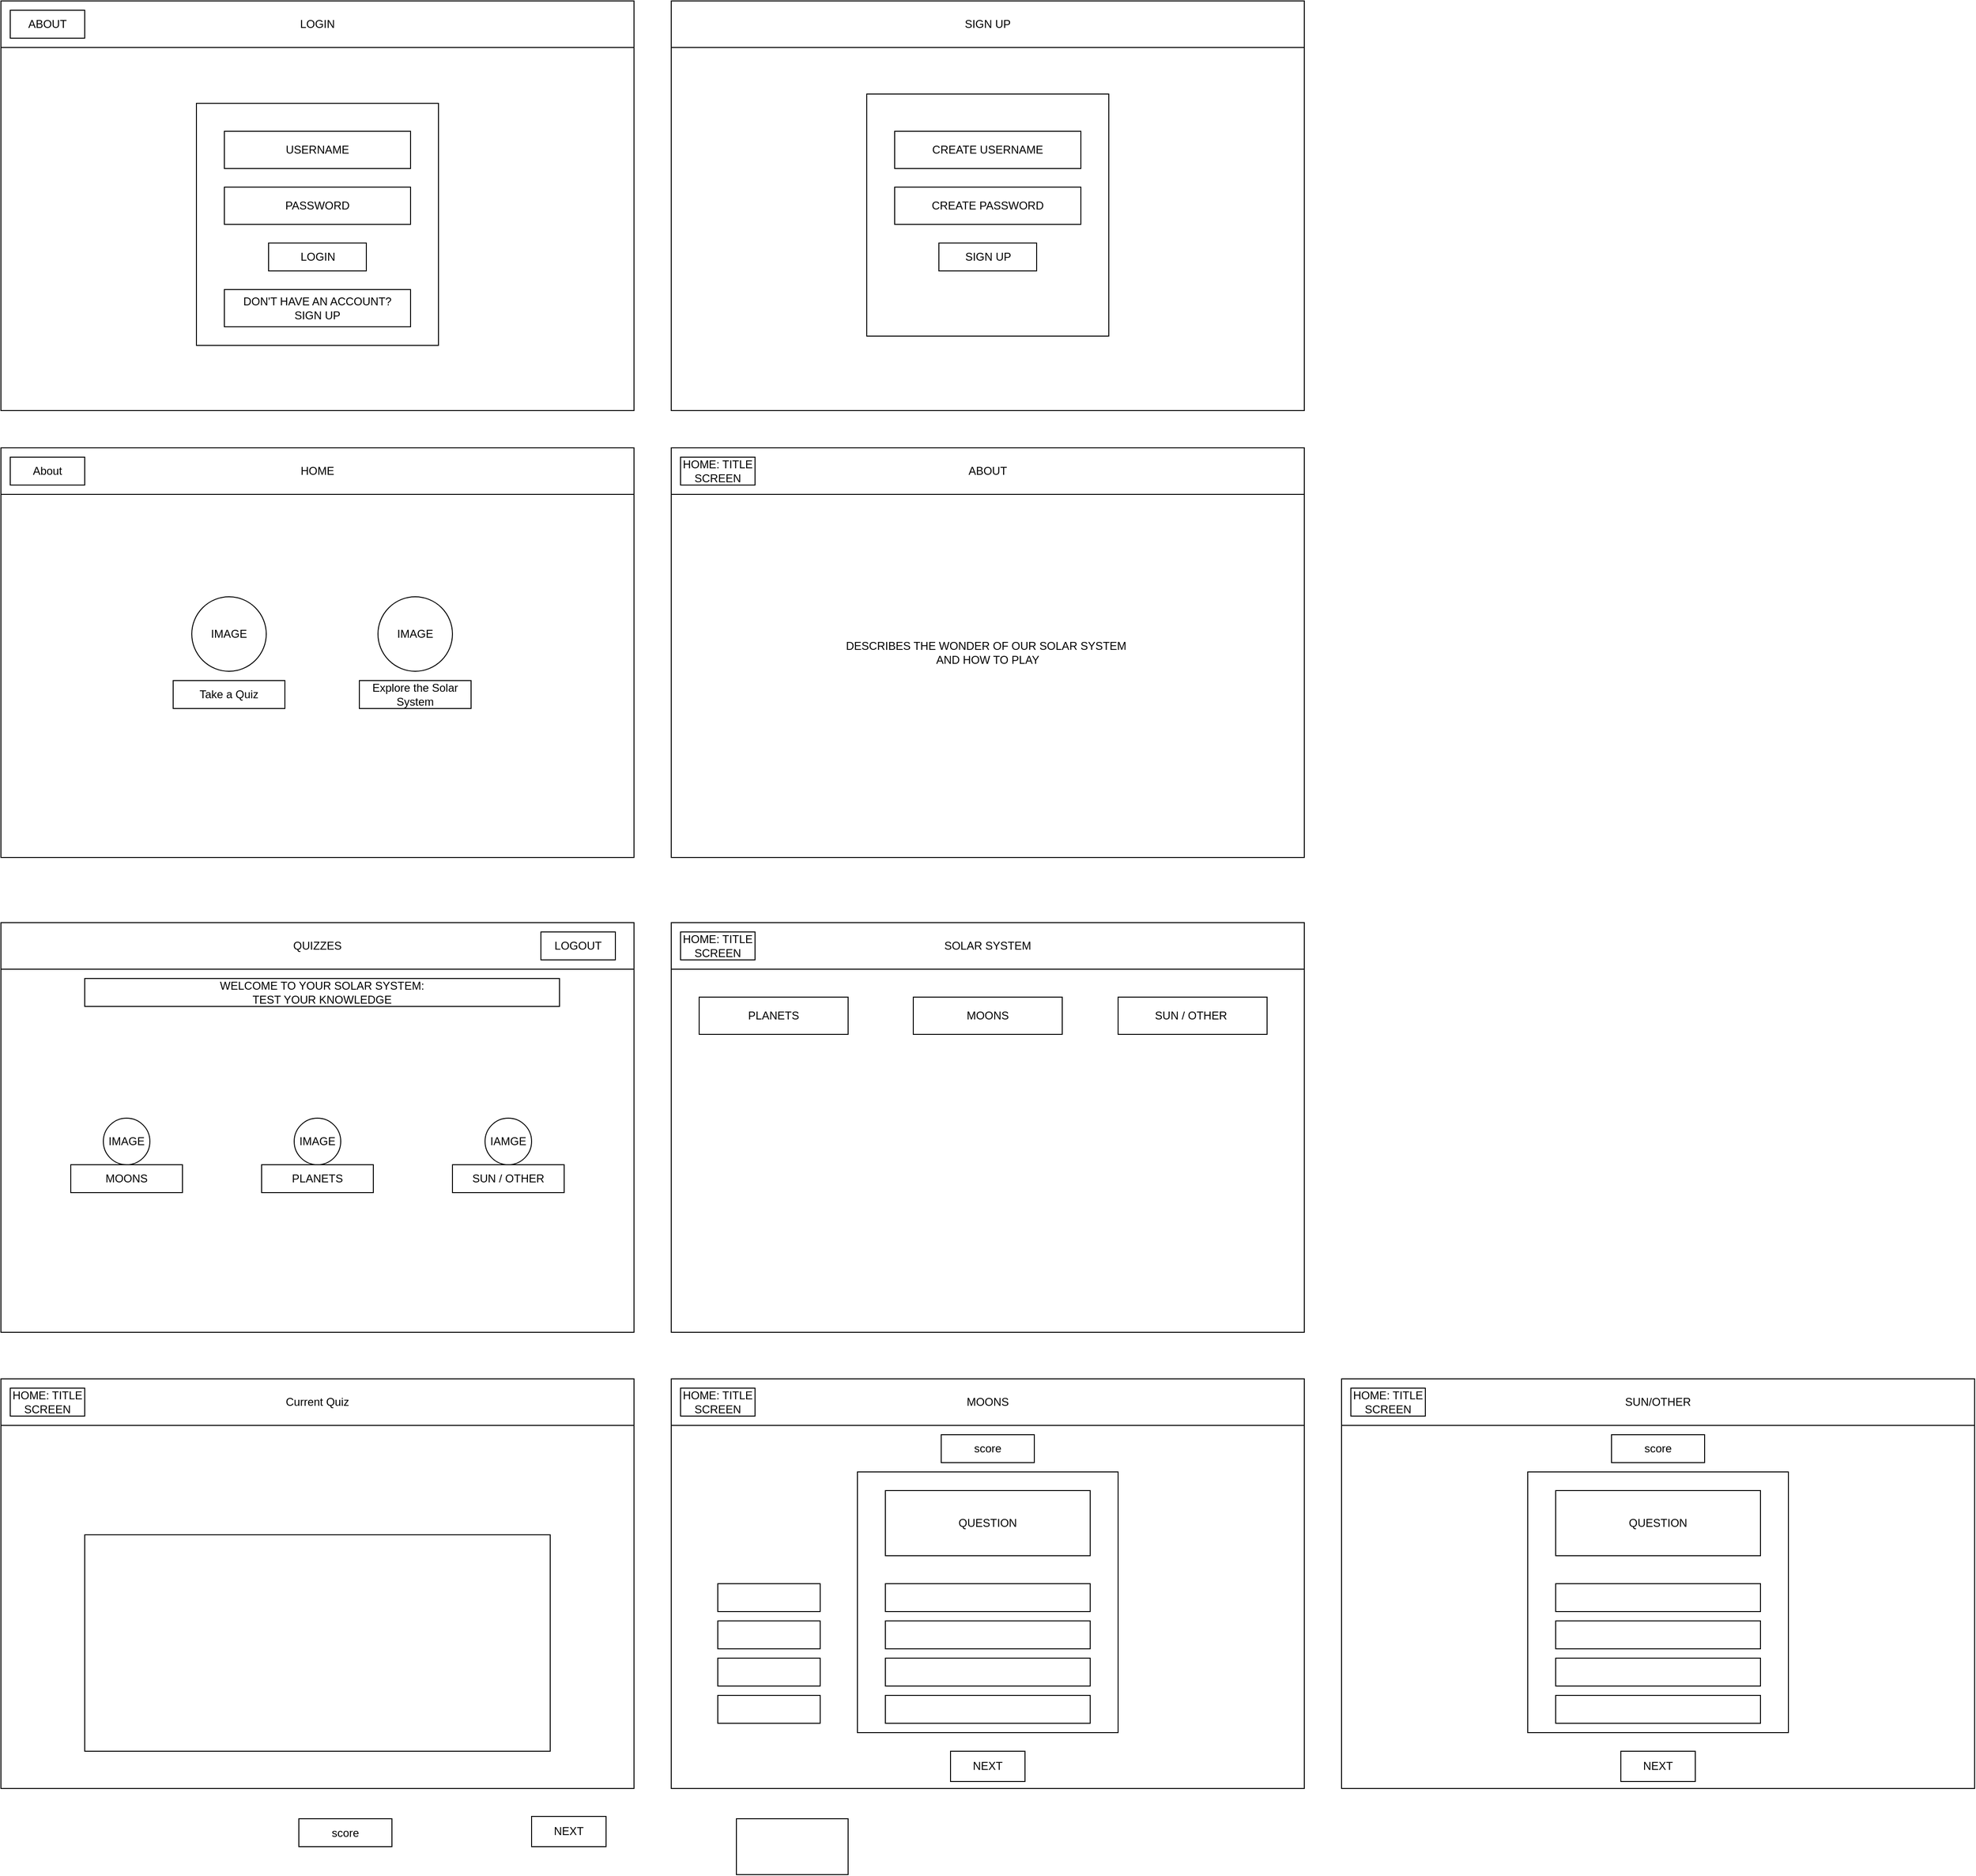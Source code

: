 <mxfile>
    <diagram id="eoKHpXvbKu-9oEBP35xx" name="Page-1">
        <mxGraphModel dx="1338" dy="866" grid="1" gridSize="10" guides="1" tooltips="1" connect="1" arrows="1" fold="1" page="1" pageScale="1" pageWidth="850" pageHeight="1100" math="0" shadow="0">
            <root>
                <mxCell id="0"/>
                <mxCell id="1" parent="0"/>
                <mxCell id="3" value="" style="rounded=0;whiteSpace=wrap;html=1;" parent="1" vertex="1">
                    <mxGeometry x="80" y="40" width="680" height="440" as="geometry"/>
                </mxCell>
                <mxCell id="4" value="LOGIN" style="rounded=0;whiteSpace=wrap;html=1;" parent="1" vertex="1">
                    <mxGeometry x="80" y="40" width="680" height="50" as="geometry"/>
                </mxCell>
                <mxCell id="5" value="" style="whiteSpace=wrap;html=1;aspect=fixed;" parent="1" vertex="1">
                    <mxGeometry x="290" y="150" width="260" height="260" as="geometry"/>
                </mxCell>
                <mxCell id="6" value="USERNAME" style="rounded=0;whiteSpace=wrap;html=1;" parent="1" vertex="1">
                    <mxGeometry x="320" y="180" width="200" height="40" as="geometry"/>
                </mxCell>
                <mxCell id="7" value="PASSWORD" style="rounded=0;whiteSpace=wrap;html=1;" parent="1" vertex="1">
                    <mxGeometry x="320" y="240" width="200" height="40" as="geometry"/>
                </mxCell>
                <mxCell id="8" value="LOGIN" style="rounded=0;whiteSpace=wrap;html=1;" parent="1" vertex="1">
                    <mxGeometry x="367.5" y="300" width="105" height="30" as="geometry"/>
                </mxCell>
                <mxCell id="11" value="DON'T HAVE AN ACCOUNT? &lt;br&gt;SIGN UP" style="rounded=0;whiteSpace=wrap;html=1;" parent="1" vertex="1">
                    <mxGeometry x="320" y="350" width="200" height="40" as="geometry"/>
                </mxCell>
                <mxCell id="12" value="" style="rounded=0;whiteSpace=wrap;html=1;" parent="1" vertex="1">
                    <mxGeometry x="800" y="40" width="680" height="440" as="geometry"/>
                </mxCell>
                <mxCell id="13" value="SIGN UP" style="rounded=0;whiteSpace=wrap;html=1;" parent="1" vertex="1">
                    <mxGeometry x="800" y="40" width="680" height="50" as="geometry"/>
                </mxCell>
                <mxCell id="14" value="" style="whiteSpace=wrap;html=1;aspect=fixed;" parent="1" vertex="1">
                    <mxGeometry x="1010" y="140" width="260" height="260" as="geometry"/>
                </mxCell>
                <mxCell id="15" value="CREATE USERNAME" style="rounded=0;whiteSpace=wrap;html=1;" parent="1" vertex="1">
                    <mxGeometry x="1040" y="180" width="200" height="40" as="geometry"/>
                </mxCell>
                <mxCell id="16" value="CREATE PASSWORD" style="rounded=0;whiteSpace=wrap;html=1;" parent="1" vertex="1">
                    <mxGeometry x="1040" y="240" width="200" height="40" as="geometry"/>
                </mxCell>
                <mxCell id="17" value="SIGN UP" style="rounded=0;whiteSpace=wrap;html=1;" parent="1" vertex="1">
                    <mxGeometry x="1087.5" y="300" width="105" height="30" as="geometry"/>
                </mxCell>
                <mxCell id="19" value="" style="rounded=0;whiteSpace=wrap;html=1;" parent="1" vertex="1">
                    <mxGeometry x="80" y="1030" width="680" height="440" as="geometry"/>
                </mxCell>
                <mxCell id="20" value="QUIZZES" style="rounded=0;whiteSpace=wrap;html=1;" parent="1" vertex="1">
                    <mxGeometry x="80" y="1030" width="680" height="50" as="geometry"/>
                </mxCell>
                <mxCell id="21" value="LOGOUT" style="rounded=0;whiteSpace=wrap;html=1;" parent="1" vertex="1">
                    <mxGeometry x="660" y="1040" width="80" height="30" as="geometry"/>
                </mxCell>
                <mxCell id="22" value="WELCOME TO YOUR SOLAR SYSTEM:&lt;br&gt;TEST YOUR KNOWLEDGE" style="rounded=0;whiteSpace=wrap;html=1;" parent="1" vertex="1">
                    <mxGeometry x="170" y="1090" width="510" height="30" as="geometry"/>
                </mxCell>
                <mxCell id="23" value="IMAGE" style="ellipse;whiteSpace=wrap;html=1;aspect=fixed;" parent="1" vertex="1">
                    <mxGeometry x="190" y="1240" width="50" height="50" as="geometry"/>
                </mxCell>
                <mxCell id="24" value="IMAGE" style="ellipse;whiteSpace=wrap;html=1;aspect=fixed;" parent="1" vertex="1">
                    <mxGeometry x="395" y="1240" width="50" height="50" as="geometry"/>
                </mxCell>
                <mxCell id="25" value="IAMGE" style="ellipse;whiteSpace=wrap;html=1;aspect=fixed;" parent="1" vertex="1">
                    <mxGeometry x="600" y="1240" width="50" height="50" as="geometry"/>
                </mxCell>
                <mxCell id="26" value="PLANETS" style="rounded=0;whiteSpace=wrap;html=1;" parent="1" vertex="1">
                    <mxGeometry x="360" y="1290" width="120" height="30" as="geometry"/>
                </mxCell>
                <mxCell id="27" value="SUN / OTHER" style="rounded=0;whiteSpace=wrap;html=1;" parent="1" vertex="1">
                    <mxGeometry x="565" y="1290" width="120" height="30" as="geometry"/>
                </mxCell>
                <mxCell id="28" value="MOONS" style="rounded=0;whiteSpace=wrap;html=1;" parent="1" vertex="1">
                    <mxGeometry x="155" y="1290" width="120" height="30" as="geometry"/>
                </mxCell>
                <mxCell id="29" value="ABOUT" style="rounded=0;whiteSpace=wrap;html=1;" parent="1" vertex="1">
                    <mxGeometry x="90" y="50" width="80" height="30" as="geometry"/>
                </mxCell>
                <mxCell id="30" value="DESCRIBES THE WONDER OF OUR SOLAR SYSTEM&amp;nbsp;&lt;br&gt;AND HOW TO PLAY" style="rounded=0;whiteSpace=wrap;html=1;" parent="1" vertex="1">
                    <mxGeometry x="800" y="520" width="680" height="440" as="geometry"/>
                </mxCell>
                <mxCell id="31" value="ABOUT" style="rounded=0;whiteSpace=wrap;html=1;" parent="1" vertex="1">
                    <mxGeometry x="800" y="520" width="680" height="50" as="geometry"/>
                </mxCell>
                <mxCell id="32" value="HOME: TITLE SCREEN" style="rounded=0;whiteSpace=wrap;html=1;" parent="1" vertex="1">
                    <mxGeometry x="810" y="530" width="80" height="30" as="geometry"/>
                </mxCell>
                <mxCell id="33" value="" style="rounded=0;whiteSpace=wrap;html=1;" parent="1" vertex="1">
                    <mxGeometry x="80" y="1520" width="680" height="440" as="geometry"/>
                </mxCell>
                <mxCell id="34" value="" style="rounded=0;whiteSpace=wrap;html=1;" parent="1" vertex="1">
                    <mxGeometry x="800" y="1520" width="680" height="440" as="geometry"/>
                </mxCell>
                <mxCell id="35" value="" style="rounded=0;whiteSpace=wrap;html=1;" parent="1" vertex="1">
                    <mxGeometry x="1520" y="1520" width="680" height="440" as="geometry"/>
                </mxCell>
                <mxCell id="36" value="SUN/OTHER" style="rounded=0;whiteSpace=wrap;html=1;" parent="1" vertex="1">
                    <mxGeometry x="1520" y="1520" width="680" height="50" as="geometry"/>
                </mxCell>
                <mxCell id="37" value="MOONS" style="rounded=0;whiteSpace=wrap;html=1;" parent="1" vertex="1">
                    <mxGeometry x="800" y="1520" width="680" height="50" as="geometry"/>
                </mxCell>
                <mxCell id="38" value="Current Quiz" style="rounded=0;whiteSpace=wrap;html=1;" parent="1" vertex="1">
                    <mxGeometry x="80" y="1520" width="680" height="50" as="geometry"/>
                </mxCell>
                <mxCell id="39" value="HOME: TITLE SCREEN" style="rounded=0;whiteSpace=wrap;html=1;" parent="1" vertex="1">
                    <mxGeometry x="1530" y="1530" width="80" height="30" as="geometry"/>
                </mxCell>
                <mxCell id="40" value="HOME: TITLE SCREEN" style="rounded=0;whiteSpace=wrap;html=1;" parent="1" vertex="1">
                    <mxGeometry x="810" y="1530" width="80" height="30" as="geometry"/>
                </mxCell>
                <mxCell id="41" value="HOME: TITLE SCREEN" style="rounded=0;whiteSpace=wrap;html=1;" parent="1" vertex="1">
                    <mxGeometry x="90" y="1530" width="80" height="30" as="geometry"/>
                </mxCell>
                <mxCell id="51" value="" style="rounded=0;whiteSpace=wrap;html=1;" parent="1" vertex="1">
                    <mxGeometry x="850" y="1740" width="110" height="30" as="geometry"/>
                </mxCell>
                <mxCell id="52" value="" style="rounded=0;whiteSpace=wrap;html=1;" parent="1" vertex="1">
                    <mxGeometry x="850" y="1780" width="110" height="30" as="geometry"/>
                </mxCell>
                <mxCell id="53" value="" style="rounded=0;whiteSpace=wrap;html=1;" parent="1" vertex="1">
                    <mxGeometry x="850" y="1820" width="110" height="30" as="geometry"/>
                </mxCell>
                <mxCell id="54" value="" style="rounded=0;whiteSpace=wrap;html=1;" parent="1" vertex="1">
                    <mxGeometry x="850" y="1860" width="110" height="30" as="geometry"/>
                </mxCell>
                <mxCell id="56" value="" style="whiteSpace=wrap;html=1;aspect=fixed;" parent="1" vertex="1">
                    <mxGeometry x="1720" y="1620" width="280" height="280" as="geometry"/>
                </mxCell>
                <mxCell id="57" value="" style="whiteSpace=wrap;html=1;aspect=fixed;" parent="1" vertex="1">
                    <mxGeometry x="1000" y="1620" width="280" height="280" as="geometry"/>
                </mxCell>
                <mxCell id="58" value="QUESTION" style="rounded=0;whiteSpace=wrap;html=1;" parent="1" vertex="1">
                    <mxGeometry x="1750" y="1640" width="220" height="70" as="geometry"/>
                </mxCell>
                <mxCell id="59" value="QUESTION" style="rounded=0;whiteSpace=wrap;html=1;" parent="1" vertex="1">
                    <mxGeometry x="1030" y="1640" width="220" height="70" as="geometry"/>
                </mxCell>
                <mxCell id="60" value="" style="rounded=0;whiteSpace=wrap;html=1;" parent="1" vertex="1">
                    <mxGeometry x="1030" y="1740" width="220" height="30" as="geometry"/>
                </mxCell>
                <mxCell id="61" value="" style="rounded=0;whiteSpace=wrap;html=1;" parent="1" vertex="1">
                    <mxGeometry x="1030" y="1780" width="220" height="30" as="geometry"/>
                </mxCell>
                <mxCell id="62" value="" style="rounded=0;whiteSpace=wrap;html=1;" parent="1" vertex="1">
                    <mxGeometry x="1030" y="1820" width="220" height="30" as="geometry"/>
                </mxCell>
                <mxCell id="63" value="" style="rounded=0;whiteSpace=wrap;html=1;" parent="1" vertex="1">
                    <mxGeometry x="1030" y="1860" width="220" height="30" as="geometry"/>
                </mxCell>
                <mxCell id="64" value="" style="rounded=0;whiteSpace=wrap;html=1;" parent="1" vertex="1">
                    <mxGeometry x="1750" y="1740" width="220" height="30" as="geometry"/>
                </mxCell>
                <mxCell id="65" value="" style="rounded=0;whiteSpace=wrap;html=1;" parent="1" vertex="1">
                    <mxGeometry x="1750" y="1780" width="220" height="30" as="geometry"/>
                </mxCell>
                <mxCell id="66" value="" style="rounded=0;whiteSpace=wrap;html=1;" parent="1" vertex="1">
                    <mxGeometry x="1750" y="1820" width="220" height="30" as="geometry"/>
                </mxCell>
                <mxCell id="67" value="" style="rounded=0;whiteSpace=wrap;html=1;" parent="1" vertex="1">
                    <mxGeometry x="1750" y="1860" width="220" height="30" as="geometry"/>
                </mxCell>
                <mxCell id="68" value="NEXT" style="rounded=0;whiteSpace=wrap;html=1;" parent="1" vertex="1">
                    <mxGeometry x="650" y="1990" width="80" height="32.5" as="geometry"/>
                </mxCell>
                <mxCell id="69" value="NEXT" style="rounded=0;whiteSpace=wrap;html=1;" parent="1" vertex="1">
                    <mxGeometry x="1820" y="1920" width="80" height="32.5" as="geometry"/>
                </mxCell>
                <mxCell id="70" value="NEXT" style="rounded=0;whiteSpace=wrap;html=1;" parent="1" vertex="1">
                    <mxGeometry x="1100" y="1920" width="80" height="32.5" as="geometry"/>
                </mxCell>
                <mxCell id="71" value="score" style="rounded=0;whiteSpace=wrap;html=1;" parent="1" vertex="1">
                    <mxGeometry x="400" y="1992.5" width="100" height="30" as="geometry"/>
                </mxCell>
                <mxCell id="72" value="score" style="rounded=0;whiteSpace=wrap;html=1;" parent="1" vertex="1">
                    <mxGeometry x="1090" y="1580" width="100" height="30" as="geometry"/>
                </mxCell>
                <mxCell id="73" value="score" style="rounded=0;whiteSpace=wrap;html=1;" parent="1" vertex="1">
                    <mxGeometry x="1810" y="1580" width="100" height="30" as="geometry"/>
                </mxCell>
                <mxCell id="91" value="" style="rounded=0;whiteSpace=wrap;html=1;" parent="1" vertex="1">
                    <mxGeometry x="870" y="1992.5" width="120" height="60" as="geometry"/>
                </mxCell>
                <mxCell id="74" value="" style="rounded=0;whiteSpace=wrap;html=1;fontStyle=1" parent="1" vertex="1">
                    <mxGeometry x="80" y="520" width="680" height="440" as="geometry"/>
                </mxCell>
                <mxCell id="92" value="" style="rounded=0;whiteSpace=wrap;html=1;" parent="1" vertex="1">
                    <mxGeometry x="170" y="1687.5" width="500" height="232.5" as="geometry"/>
                </mxCell>
                <mxCell id="75" value="HOME" style="rounded=0;whiteSpace=wrap;html=1;" parent="1" vertex="1">
                    <mxGeometry x="80" y="520" width="680" height="50" as="geometry"/>
                </mxCell>
                <mxCell id="76" value="About" style="rounded=0;whiteSpace=wrap;html=1;" parent="1" vertex="1">
                    <mxGeometry x="90" y="530" width="80" height="30" as="geometry"/>
                </mxCell>
                <mxCell id="77" value="IMAGE" style="ellipse;whiteSpace=wrap;html=1;aspect=fixed;" parent="1" vertex="1">
                    <mxGeometry x="285" y="680" width="80" height="80" as="geometry"/>
                </mxCell>
                <mxCell id="78" value="IMAGE" style="ellipse;whiteSpace=wrap;html=1;aspect=fixed;" parent="1" vertex="1">
                    <mxGeometry x="485" y="680" width="80" height="80" as="geometry"/>
                </mxCell>
                <mxCell id="80" value="Take a Quiz" style="rounded=0;whiteSpace=wrap;html=1;" parent="1" vertex="1">
                    <mxGeometry x="265" y="770" width="120" height="30" as="geometry"/>
                </mxCell>
                <mxCell id="82" value="Explore the Solar System" style="rounded=0;whiteSpace=wrap;html=1;" parent="1" vertex="1">
                    <mxGeometry x="465" y="770" width="120" height="30" as="geometry"/>
                </mxCell>
                <mxCell id="83" value="" style="rounded=0;whiteSpace=wrap;html=1;" parent="1" vertex="1">
                    <mxGeometry x="800" y="1030" width="680" height="440" as="geometry"/>
                </mxCell>
                <mxCell id="84" value="SOLAR SYSTEM" style="rounded=0;whiteSpace=wrap;html=1;" parent="1" vertex="1">
                    <mxGeometry x="800" y="1030" width="680" height="50" as="geometry"/>
                </mxCell>
                <mxCell id="85" value="HOME: TITLE SCREEN" style="rounded=0;whiteSpace=wrap;html=1;" parent="1" vertex="1">
                    <mxGeometry x="810" y="1040" width="80" height="30" as="geometry"/>
                </mxCell>
                <mxCell id="88" value="PLANETS" style="rounded=0;whiteSpace=wrap;html=1;" parent="1" vertex="1">
                    <mxGeometry x="830" y="1110" width="160" height="40" as="geometry"/>
                </mxCell>
                <mxCell id="89" value="SUN / OTHER&amp;nbsp;" style="rounded=0;whiteSpace=wrap;html=1;" parent="1" vertex="1">
                    <mxGeometry x="1280" y="1110" width="160" height="40" as="geometry"/>
                </mxCell>
                <mxCell id="90" value="MOONS" style="rounded=0;whiteSpace=wrap;html=1;" parent="1" vertex="1">
                    <mxGeometry x="1060" y="1110" width="160" height="40" as="geometry"/>
                </mxCell>
            </root>
        </mxGraphModel>
    </diagram>
</mxfile>